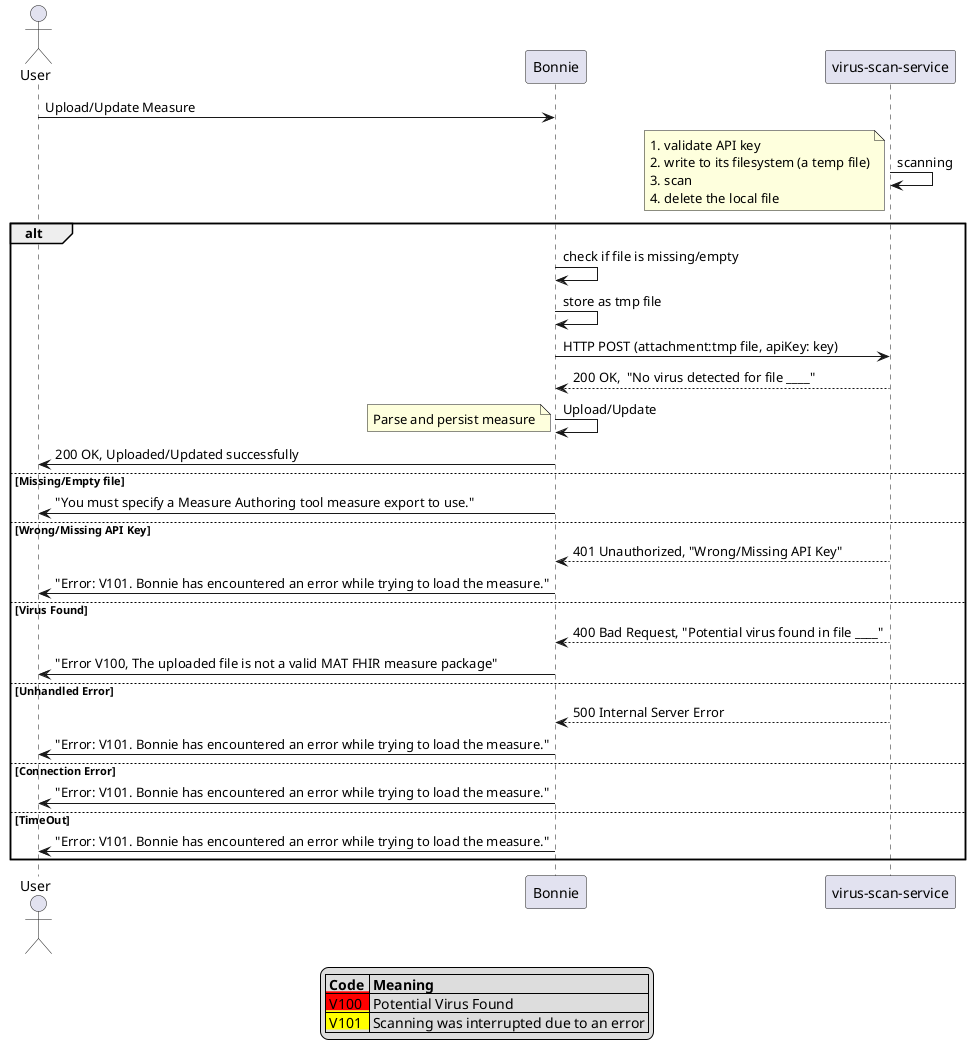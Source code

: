 @startuml
actor User

User -> Bonnie: Upload/Update Measure

"virus-scan-service" -> "virus-scan-service": scanning
note left
    1. validate API key
    2. write to its filesystem (a temp file)
    3. scan
    4. delete the local file
end note
alt
Bonnie -> Bonnie: check if file is missing/empty
Bonnie -> Bonnie: store as tmp file
Bonnie -> "virus-scan-service": HTTP POST (attachment:tmp file, apiKey: key)
"virus-scan-service" --> Bonnie: 200 OK,  "No virus detected for file ____"
Bonnie -> Bonnie: Upload/Update
note left
    Parse and persist measure
end note
Bonnie -> User: 200 OK, Uploaded/Updated successfully

else Missing/Empty file
Bonnie -> User: "You must specify a Measure Authoring tool measure export to use."

else Wrong/Missing API Key
"virus-scan-service" --> Bonnie: 401 Unauthorized, "Wrong/Missing API Key"
Bonnie -> User: "Error: V101. Bonnie has encountered an error while trying to load the measure."

else Virus Found
"virus-scan-service" --> Bonnie: 400 Bad Request, "Potential virus found in file ____"
Bonnie -> User: "Error V100, The uploaded file is not a valid MAT FHIR measure package"

else Unhandled Error
"virus-scan-service" --> Bonnie: 500 Internal Server Error
Bonnie -> User: "Error: V101. Bonnie has encountered an error while trying to load the measure."

else Connection Error
Bonnie -> User: "Error: V101. Bonnie has encountered an error while trying to load the measure."

else TimeOut
Bonnie -> User: "Error: V101. Bonnie has encountered an error while trying to load the measure."

end

legend
 |= Code |= Meaning |
 |<back:#red> V100  </back>| Potential Virus Found |
 |<back:#yellow> V101  </back>| Scanning was interrupted due to an error |
endlegend

@enduml